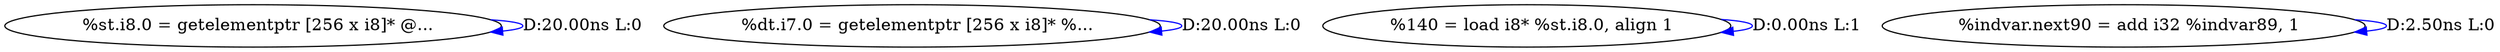 digraph {
Node0x36da0a0[label="  %st.i8.0 = getelementptr [256 x i8]* @..."];
Node0x36da0a0 -> Node0x36da0a0[label="D:20.00ns L:0",color=blue];
Node0x36da1c0[label="  %dt.i7.0 = getelementptr [256 x i8]* %..."];
Node0x36da1c0 -> Node0x36da1c0[label="D:20.00ns L:0",color=blue];
Node0x36da2a0[label="  %140 = load i8* %st.i8.0, align 1"];
Node0x36da2a0 -> Node0x36da2a0[label="D:0.00ns L:1",color=blue];
Node0x36da460[label="  %indvar.next90 = add i32 %indvar89, 1"];
Node0x36da460 -> Node0x36da460[label="D:2.50ns L:0",color=blue];
}
